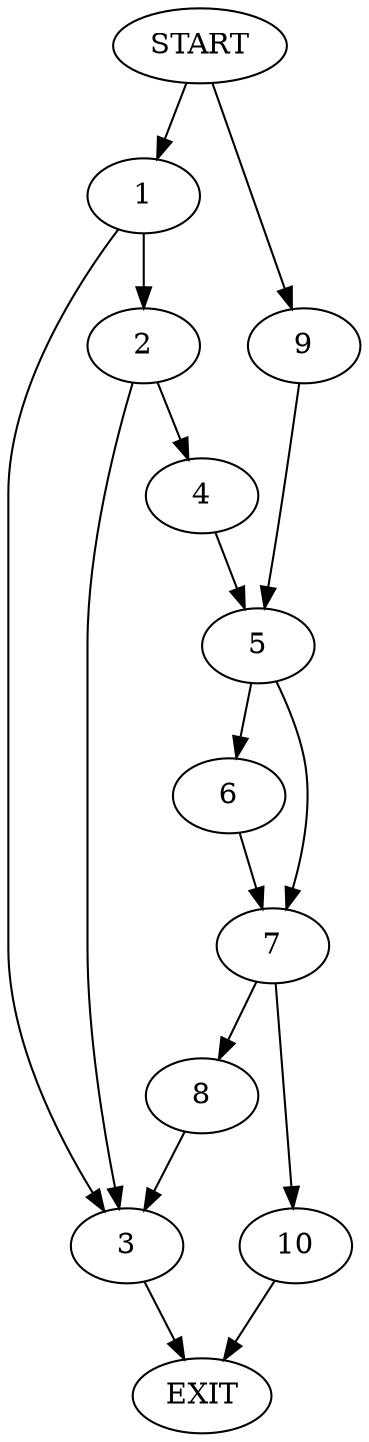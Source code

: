digraph {
0 [label="START"]
11 [label="EXIT"]
0 -> 1
1 -> 2
1 -> 3
2 -> 3
2 -> 4
3 -> 11
4 -> 5
5 -> 6
5 -> 7
8 -> 3
0 -> 9
9 -> 5
10 -> 11
7 -> 8
7 -> 10
6 -> 7
}
